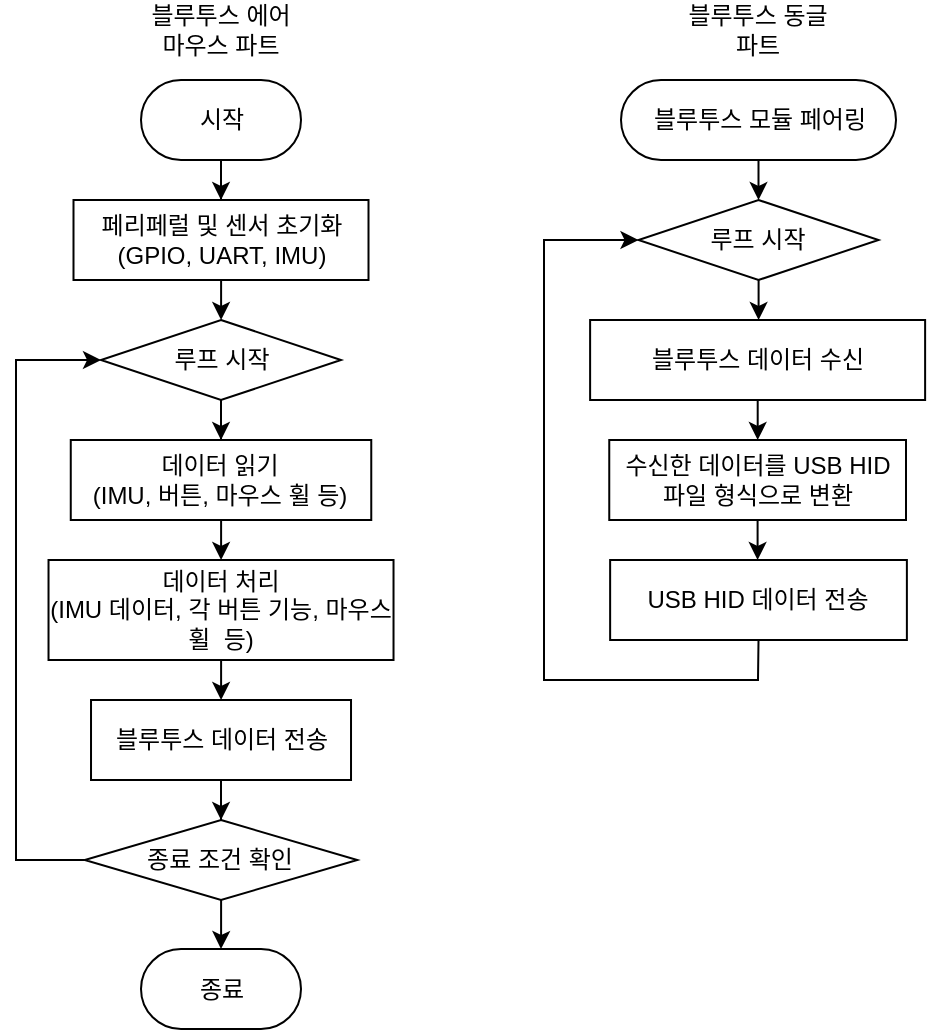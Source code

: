 <mxfile version="23.1.5" type="device">
  <diagram name="페이지-1" id="tj7FeR4d-j4yna7NObZu">
    <mxGraphModel dx="875" dy="518" grid="1" gridSize="10" guides="1" tooltips="1" connect="1" arrows="1" fold="1" page="1" pageScale="1" pageWidth="827" pageHeight="1169" math="0" shadow="0">
      <root>
        <mxCell id="0" />
        <mxCell id="1" parent="0" />
        <mxCell id="axy1WbRlvUH81oWtrqX2-9" style="edgeStyle=orthogonalEdgeStyle;rounded=0;orthogonalLoop=1;jettySize=auto;html=1;entryX=0.5;entryY=0;entryDx=0;entryDy=0;" parent="1" source="axy1WbRlvUH81oWtrqX2-1" target="axy1WbRlvUH81oWtrqX2-6" edge="1">
          <mxGeometry relative="1" as="geometry" />
        </mxCell>
        <mxCell id="axy1WbRlvUH81oWtrqX2-1" value="시작" style="rounded=1;whiteSpace=wrap;html=1;arcSize=50;" parent="1" vertex="1">
          <mxGeometry x="248.5" y="150" width="80" height="40" as="geometry" />
        </mxCell>
        <mxCell id="axy1WbRlvUH81oWtrqX2-15" style="edgeStyle=orthogonalEdgeStyle;rounded=0;orthogonalLoop=1;jettySize=auto;html=1;entryX=0.5;entryY=0;entryDx=0;entryDy=0;" parent="1" source="axy1WbRlvUH81oWtrqX2-4" target="axy1WbRlvUH81oWtrqX2-5" edge="1">
          <mxGeometry relative="1" as="geometry" />
        </mxCell>
        <mxCell id="axy1WbRlvUH81oWtrqX2-4" value="루프 시작" style="rhombus;whiteSpace=wrap;html=1;" parent="1" vertex="1">
          <mxGeometry x="228.5" y="270" width="120" height="40" as="geometry" />
        </mxCell>
        <mxCell id="axy1WbRlvUH81oWtrqX2-17" style="edgeStyle=orthogonalEdgeStyle;rounded=0;orthogonalLoop=1;jettySize=auto;html=1;entryX=0.5;entryY=0;entryDx=0;entryDy=0;" parent="1" source="axy1WbRlvUH81oWtrqX2-5" target="axy1WbRlvUH81oWtrqX2-16" edge="1">
          <mxGeometry relative="1" as="geometry" />
        </mxCell>
        <mxCell id="axy1WbRlvUH81oWtrqX2-5" value="데이터 읽기&lt;br&gt;(IMU, 버튼, 마우스 휠 등)" style="rounded=0;whiteSpace=wrap;html=1;" parent="1" vertex="1">
          <mxGeometry x="213.38" y="330" width="150.25" height="40" as="geometry" />
        </mxCell>
        <mxCell id="MJc0CGbgMI9O_oGch9rw-1" style="edgeStyle=orthogonalEdgeStyle;rounded=0;orthogonalLoop=1;jettySize=auto;html=1;entryX=0.5;entryY=0;entryDx=0;entryDy=0;" edge="1" parent="1" source="axy1WbRlvUH81oWtrqX2-6" target="axy1WbRlvUH81oWtrqX2-4">
          <mxGeometry relative="1" as="geometry" />
        </mxCell>
        <mxCell id="axy1WbRlvUH81oWtrqX2-6" value="페리페럴 및 센서 초기화&lt;br&gt;(GPIO, UART, IMU)" style="rounded=0;whiteSpace=wrap;html=1;" parent="1" vertex="1">
          <mxGeometry x="214.75" y="210" width="147.5" height="40" as="geometry" />
        </mxCell>
        <mxCell id="axy1WbRlvUH81oWtrqX2-20" style="edgeStyle=orthogonalEdgeStyle;rounded=0;orthogonalLoop=1;jettySize=auto;html=1;entryX=0.5;entryY=0;entryDx=0;entryDy=0;" parent="1" source="axy1WbRlvUH81oWtrqX2-16" target="axy1WbRlvUH81oWtrqX2-18" edge="1">
          <mxGeometry relative="1" as="geometry" />
        </mxCell>
        <mxCell id="axy1WbRlvUH81oWtrqX2-16" value="데이터 처리&lt;br&gt;(IMU 데이터, 각 버튼 기능, 마우스 휠&amp;nbsp; 등)" style="rounded=0;whiteSpace=wrap;html=1;" parent="1" vertex="1">
          <mxGeometry x="202.26" y="390" width="172.5" height="50" as="geometry" />
        </mxCell>
        <mxCell id="axy1WbRlvUH81oWtrqX2-56" style="edgeStyle=orthogonalEdgeStyle;rounded=0;orthogonalLoop=1;jettySize=auto;html=1;entryX=0.5;entryY=0;entryDx=0;entryDy=0;" parent="1" source="axy1WbRlvUH81oWtrqX2-18" target="axy1WbRlvUH81oWtrqX2-55" edge="1">
          <mxGeometry relative="1" as="geometry" />
        </mxCell>
        <mxCell id="axy1WbRlvUH81oWtrqX2-18" value="블루투스 데이터 전송" style="rounded=0;whiteSpace=wrap;html=1;" parent="1" vertex="1">
          <mxGeometry x="223.51" y="460" width="130" height="40" as="geometry" />
        </mxCell>
        <mxCell id="axy1WbRlvUH81oWtrqX2-25" value="" style="endArrow=classic;html=1;rounded=0;entryX=0;entryY=0.5;entryDx=0;entryDy=0;exitX=0;exitY=0.5;exitDx=0;exitDy=0;" parent="1" source="axy1WbRlvUH81oWtrqX2-55" target="axy1WbRlvUH81oWtrqX2-4" edge="1">
          <mxGeometry width="50" height="50" relative="1" as="geometry">
            <mxPoint x="186" y="560" as="sourcePoint" />
            <mxPoint x="226" y="290" as="targetPoint" />
            <Array as="points">
              <mxPoint x="186" y="540" />
              <mxPoint x="186" y="290" />
            </Array>
          </mxGeometry>
        </mxCell>
        <mxCell id="axy1WbRlvUH81oWtrqX2-48" style="edgeStyle=orthogonalEdgeStyle;rounded=0;orthogonalLoop=1;jettySize=auto;html=1;entryX=0.5;entryY=0;entryDx=0;entryDy=0;" parent="1" source="axy1WbRlvUH81oWtrqX2-29" target="axy1WbRlvUH81oWtrqX2-46" edge="1">
          <mxGeometry relative="1" as="geometry" />
        </mxCell>
        <mxCell id="axy1WbRlvUH81oWtrqX2-29" value="블루투스 모듈 페어링" style="rounded=1;whiteSpace=wrap;html=1;arcSize=50;" parent="1" vertex="1">
          <mxGeometry x="488.5" y="150" width="137.5" height="40" as="geometry" />
        </mxCell>
        <mxCell id="axy1WbRlvUH81oWtrqX2-64" style="edgeStyle=orthogonalEdgeStyle;rounded=0;orthogonalLoop=1;jettySize=auto;html=1;entryX=0.5;entryY=0;entryDx=0;entryDy=0;" parent="1" source="axy1WbRlvUH81oWtrqX2-39" target="axy1WbRlvUH81oWtrqX2-50" edge="1">
          <mxGeometry relative="1" as="geometry" />
        </mxCell>
        <mxCell id="axy1WbRlvUH81oWtrqX2-39" value="블루투스 데이터 수신" style="rounded=0;whiteSpace=wrap;html=1;" parent="1" vertex="1">
          <mxGeometry x="473.06" y="270" width="167.5" height="40" as="geometry" />
        </mxCell>
        <mxCell id="axy1WbRlvUH81oWtrqX2-49" style="edgeStyle=orthogonalEdgeStyle;rounded=0;orthogonalLoop=1;jettySize=auto;html=1;entryX=0.5;entryY=0;entryDx=0;entryDy=0;" parent="1" source="axy1WbRlvUH81oWtrqX2-46" target="axy1WbRlvUH81oWtrqX2-39" edge="1">
          <mxGeometry relative="1" as="geometry" />
        </mxCell>
        <mxCell id="axy1WbRlvUH81oWtrqX2-46" value="루프 시작" style="rhombus;whiteSpace=wrap;html=1;" parent="1" vertex="1">
          <mxGeometry x="497.25" y="210" width="120" height="40" as="geometry" />
        </mxCell>
        <mxCell id="MJc0CGbgMI9O_oGch9rw-4" style="edgeStyle=orthogonalEdgeStyle;rounded=0;orthogonalLoop=1;jettySize=auto;html=1;entryX=0.5;entryY=0;entryDx=0;entryDy=0;" edge="1" parent="1" source="axy1WbRlvUH81oWtrqX2-50" target="MJc0CGbgMI9O_oGch9rw-3">
          <mxGeometry relative="1" as="geometry" />
        </mxCell>
        <mxCell id="axy1WbRlvUH81oWtrqX2-50" value="수신한 데이터를 USB HID 파일 형식으로 변환" style="rounded=0;whiteSpace=wrap;html=1;" parent="1" vertex="1">
          <mxGeometry x="482.63" y="330" width="148.37" height="40" as="geometry" />
        </mxCell>
        <mxCell id="axy1WbRlvUH81oWtrqX2-52" value="" style="endArrow=classic;html=1;rounded=0;entryX=0;entryY=0.5;entryDx=0;entryDy=0;exitX=0.5;exitY=1;exitDx=0;exitDy=0;" parent="1" source="MJc0CGbgMI9O_oGch9rw-3" edge="1" target="axy1WbRlvUH81oWtrqX2-46">
          <mxGeometry width="50" height="50" relative="1" as="geometry">
            <mxPoint x="560" y="470" as="sourcePoint" />
            <mxPoint x="496" y="250" as="targetPoint" />
            <Array as="points">
              <mxPoint x="557" y="450" />
              <mxPoint x="450" y="450" />
              <mxPoint x="450" y="230" />
            </Array>
          </mxGeometry>
        </mxCell>
        <mxCell id="MJc0CGbgMI9O_oGch9rw-2" style="edgeStyle=orthogonalEdgeStyle;rounded=0;orthogonalLoop=1;jettySize=auto;html=1;" edge="1" parent="1" source="axy1WbRlvUH81oWtrqX2-55" target="axy1WbRlvUH81oWtrqX2-58">
          <mxGeometry relative="1" as="geometry" />
        </mxCell>
        <mxCell id="axy1WbRlvUH81oWtrqX2-55" value="종료 조건 확인" style="rhombus;whiteSpace=wrap;html=1;" parent="1" vertex="1">
          <mxGeometry x="220.39" y="520" width="136.25" height="40" as="geometry" />
        </mxCell>
        <mxCell id="axy1WbRlvUH81oWtrqX2-58" value="종료" style="rounded=1;whiteSpace=wrap;html=1;arcSize=50;" parent="1" vertex="1">
          <mxGeometry x="248.5" y="584.5" width="80" height="40" as="geometry" />
        </mxCell>
        <mxCell id="axy1WbRlvUH81oWtrqX2-65" value="블루투스 에어 마우스 파트" style="text;html=1;align=center;verticalAlign=middle;whiteSpace=wrap;rounded=0;" parent="1" vertex="1">
          <mxGeometry x="245.94" y="110" width="85.12" height="30" as="geometry" />
        </mxCell>
        <mxCell id="axy1WbRlvUH81oWtrqX2-67" value="블루투스 동글 파트" style="text;html=1;align=center;verticalAlign=middle;whiteSpace=wrap;rounded=0;" parent="1" vertex="1">
          <mxGeometry x="515.75" y="110" width="82.12" height="30" as="geometry" />
        </mxCell>
        <mxCell id="MJc0CGbgMI9O_oGch9rw-3" value="USB HID 데이터 전송" style="rounded=0;whiteSpace=wrap;html=1;" vertex="1" parent="1">
          <mxGeometry x="483.07" y="390" width="148.37" height="40" as="geometry" />
        </mxCell>
      </root>
    </mxGraphModel>
  </diagram>
</mxfile>

